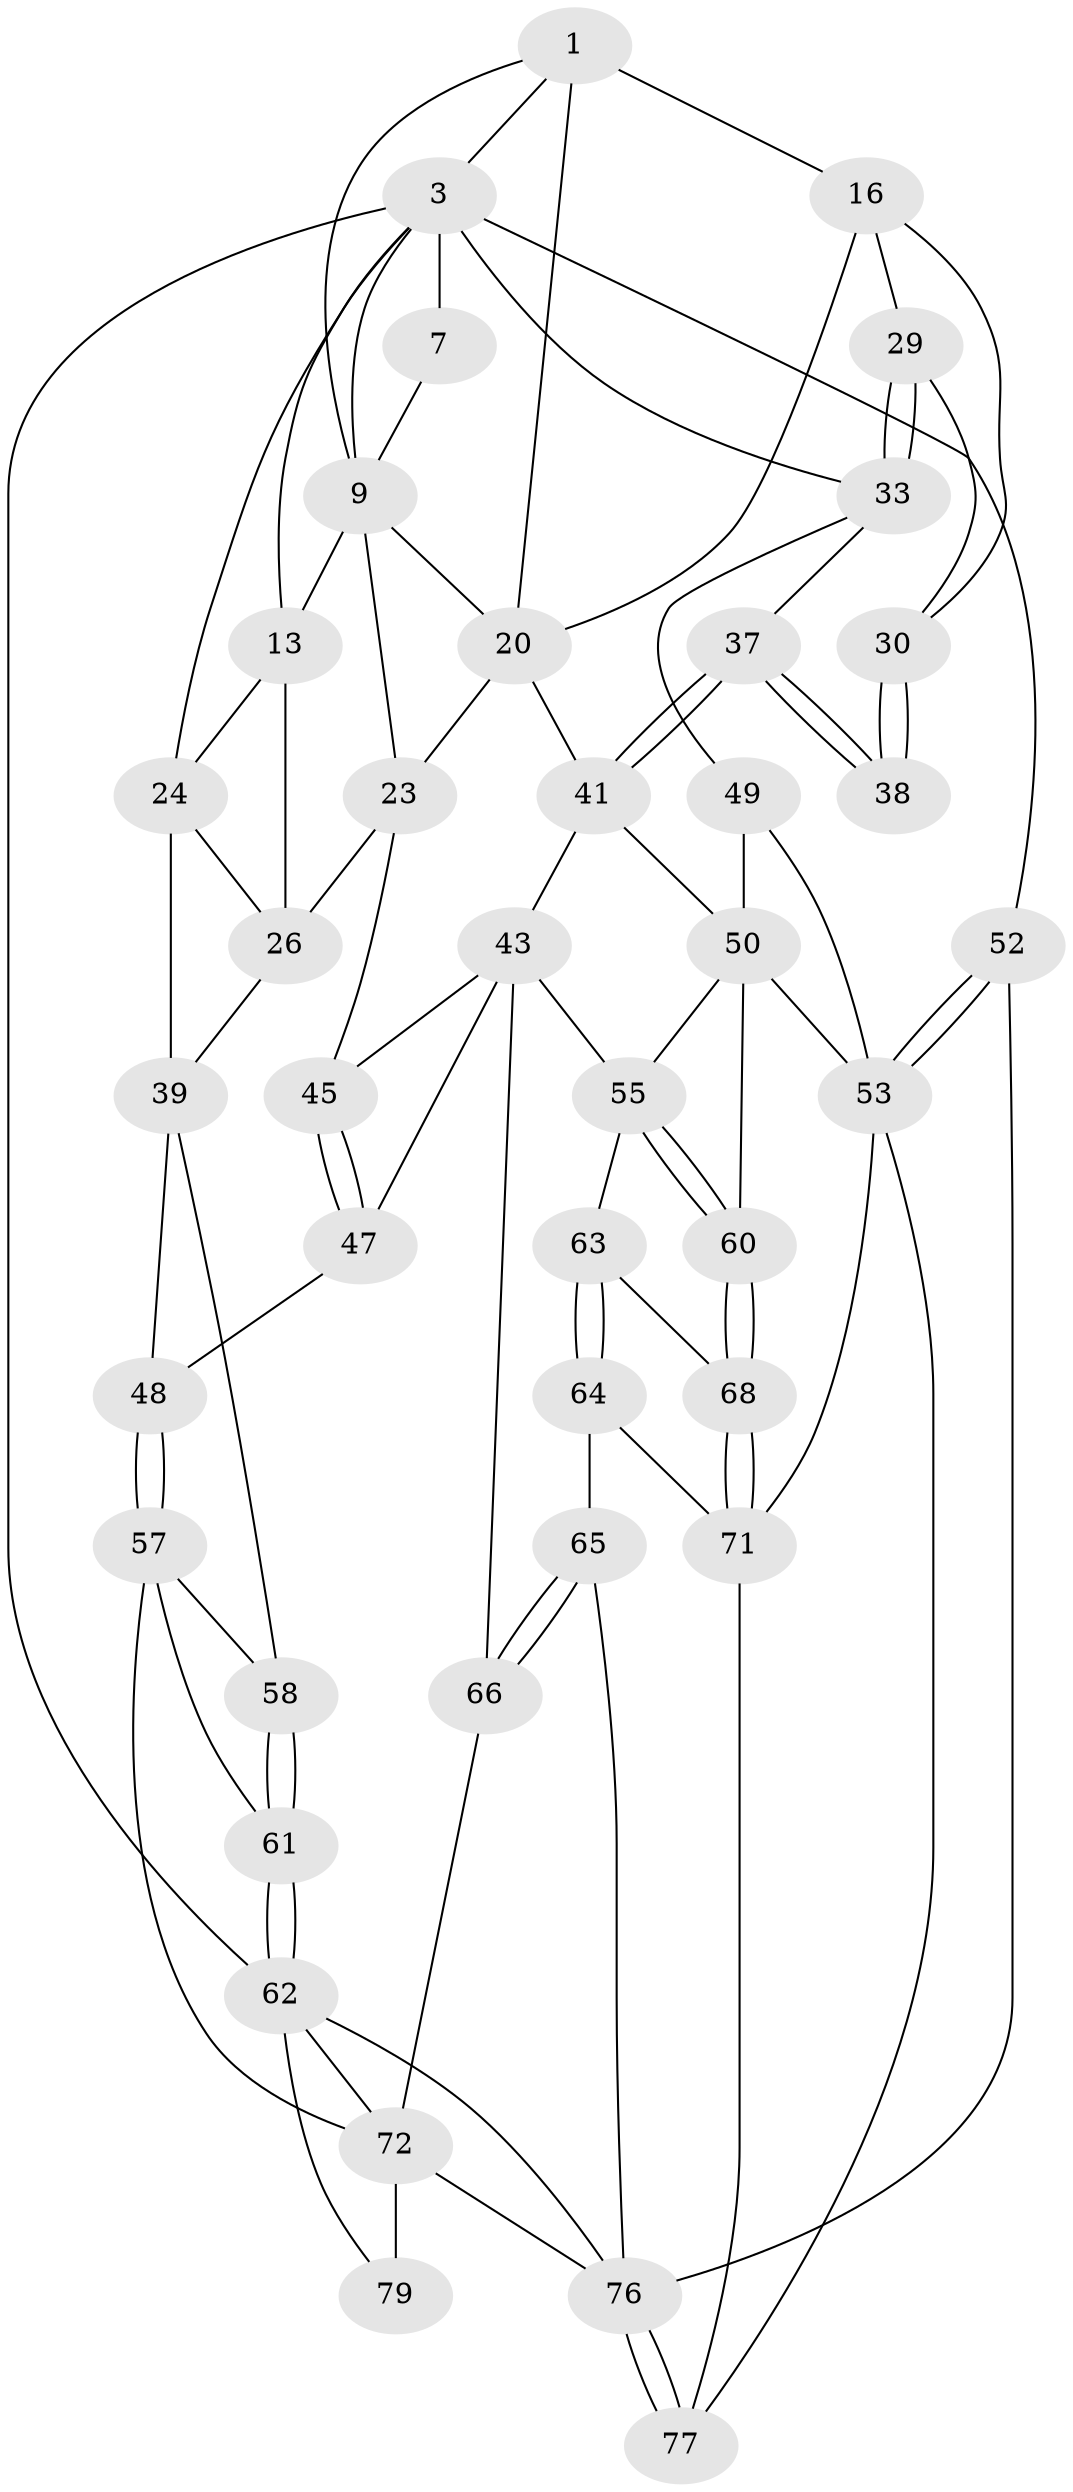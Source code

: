 // original degree distribution, {4: 0.21686746987951808, 5: 0.5421686746987951, 3: 0.03614457831325301, 6: 0.20481927710843373}
// Generated by graph-tools (version 1.1) at 2025/17/03/09/25 04:17:14]
// undirected, 41 vertices, 92 edges
graph export_dot {
graph [start="1"]
  node [color=gray90,style=filled];
  1 [pos="+0.5672089986486829+0",super="+8+2"];
  3 [pos="+1+0",super="+32+4"];
  7 [pos="+0.42758759248018413+0"];
  9 [pos="+0.6006807488083474+0.1406979795170271",super="+10"];
  13 [pos="+0.327526305725662+0.16080931544840105",super="+14"];
  16 [pos="+0.7336850976093303+0.08797428162347667",super="+17+19"];
  20 [pos="+0.6800605962209795+0.27087539505533254",super="+21"];
  23 [pos="+0.46861042299890426+0.27218484521547104",super="+34"];
  24 [pos="+0.1846270139568228+0.21889821781426624",super="+25+28"];
  26 [pos="+0.2867911254839349+0.2797372189398376",super="+27+35"];
  29 [pos="+0.866941813954557+0.07428161911728923"];
  30 [pos="+0.8634974933104627+0.08435158388160605",super="+31"];
  33 [pos="+1+0.2983530956246456",super="+36"];
  37 [pos="+0.8645021118120356+0.3292850282092133"];
  38 [pos="+0.8606254102679891+0.3236502213304405"];
  39 [pos="+0.09149142531559468+0.37278512891304166",super="+46+40"];
  41 [pos="+0.8153348242375394+0.38504937808334866",super="+42"];
  43 [pos="+0.6340092633027988+0.4406468328270125",super="+44"];
  45 [pos="+0.4387110363566529+0.3771762866668421"];
  47 [pos="+0.3188249458378982+0.5305189969480947"];
  48 [pos="+0.24613920272849932+0.5413701453593247"];
  49 [pos="+0.9446265472683509+0.4992972926142045"];
  50 [pos="+0.8271915292289296+0.4576078688754644",super="+51+59"];
  52 [pos="+1+0.5501116086497162",super="+69"];
  53 [pos="+1+0.5670252528034089",super="+54+70"];
  55 [pos="+0.7170144392777175+0.49408660681026767",super="+56"];
  57 [pos="+0.1956189444793641+0.5988774583579518",super="+74"];
  58 [pos="+0+0.4523967816582043"];
  60 [pos="+0.7693997537342652+0.5873354114009225"];
  61 [pos="+0+0.6449138470666583"];
  62 [pos="+0+0.8218883640984154",super="+78"];
  63 [pos="+0.6533877550893508+0.5575321580957812"];
  64 [pos="+0.5864364463608193+0.7604726157614671"];
  65 [pos="+0.5713235476498962+0.7606910499228414"];
  66 [pos="+0.5199779399488964+0.7393521228907202"];
  68 [pos="+0.7622308289775599+0.6242761872862549"];
  71 [pos="+0.7488872156227084+0.718300988545451",super="+75"];
  72 [pos="+0.3930891679791929+0.810322124937233",super="+73+80"];
  76 [pos="+1+1",super="+82"];
  77 [pos="+0.9511895910275315+1"];
  79 [pos="+0.13958377937285224+0.7478101078310577"];
  1 -- 9;
  1 -- 16;
  1 -- 3;
  1 -- 20;
  3 -- 33;
  3 -- 52 [weight=2];
  3 -- 7;
  3 -- 24;
  3 -- 13;
  3 -- 62;
  3 -- 9;
  7 -- 9;
  9 -- 23;
  9 -- 13;
  9 -- 20;
  13 -- 24;
  13 -- 26 [weight=2];
  16 -- 29;
  16 -- 20;
  16 -- 30;
  20 -- 41;
  20 -- 23;
  23 -- 26;
  23 -- 45;
  24 -- 26;
  24 -- 39 [weight=2];
  26 -- 39;
  29 -- 30;
  29 -- 33;
  29 -- 33;
  30 -- 38 [weight=2];
  30 -- 38;
  33 -- 37;
  33 -- 49;
  37 -- 38;
  37 -- 38;
  37 -- 41;
  37 -- 41;
  39 -- 48;
  39 -- 58;
  41 -- 50;
  41 -- 43;
  43 -- 55;
  43 -- 66;
  43 -- 45;
  43 -- 47;
  45 -- 47;
  45 -- 47;
  47 -- 48;
  48 -- 57;
  48 -- 57;
  49 -- 50;
  49 -- 53;
  50 -- 55;
  50 -- 60;
  50 -- 53;
  52 -- 53;
  52 -- 53;
  52 -- 76 [weight=2];
  53 -- 77;
  53 -- 71;
  55 -- 60;
  55 -- 60;
  55 -- 63;
  57 -- 58;
  57 -- 72;
  57 -- 61;
  58 -- 61;
  58 -- 61;
  60 -- 68;
  60 -- 68;
  61 -- 62;
  61 -- 62;
  62 -- 79;
  62 -- 76;
  62 -- 72;
  63 -- 64;
  63 -- 64;
  63 -- 68;
  64 -- 65;
  64 -- 71;
  65 -- 66;
  65 -- 66;
  65 -- 76;
  66 -- 72;
  68 -- 71;
  68 -- 71;
  71 -- 77;
  72 -- 79 [weight=2];
  72 -- 76;
  76 -- 77;
  76 -- 77;
}

